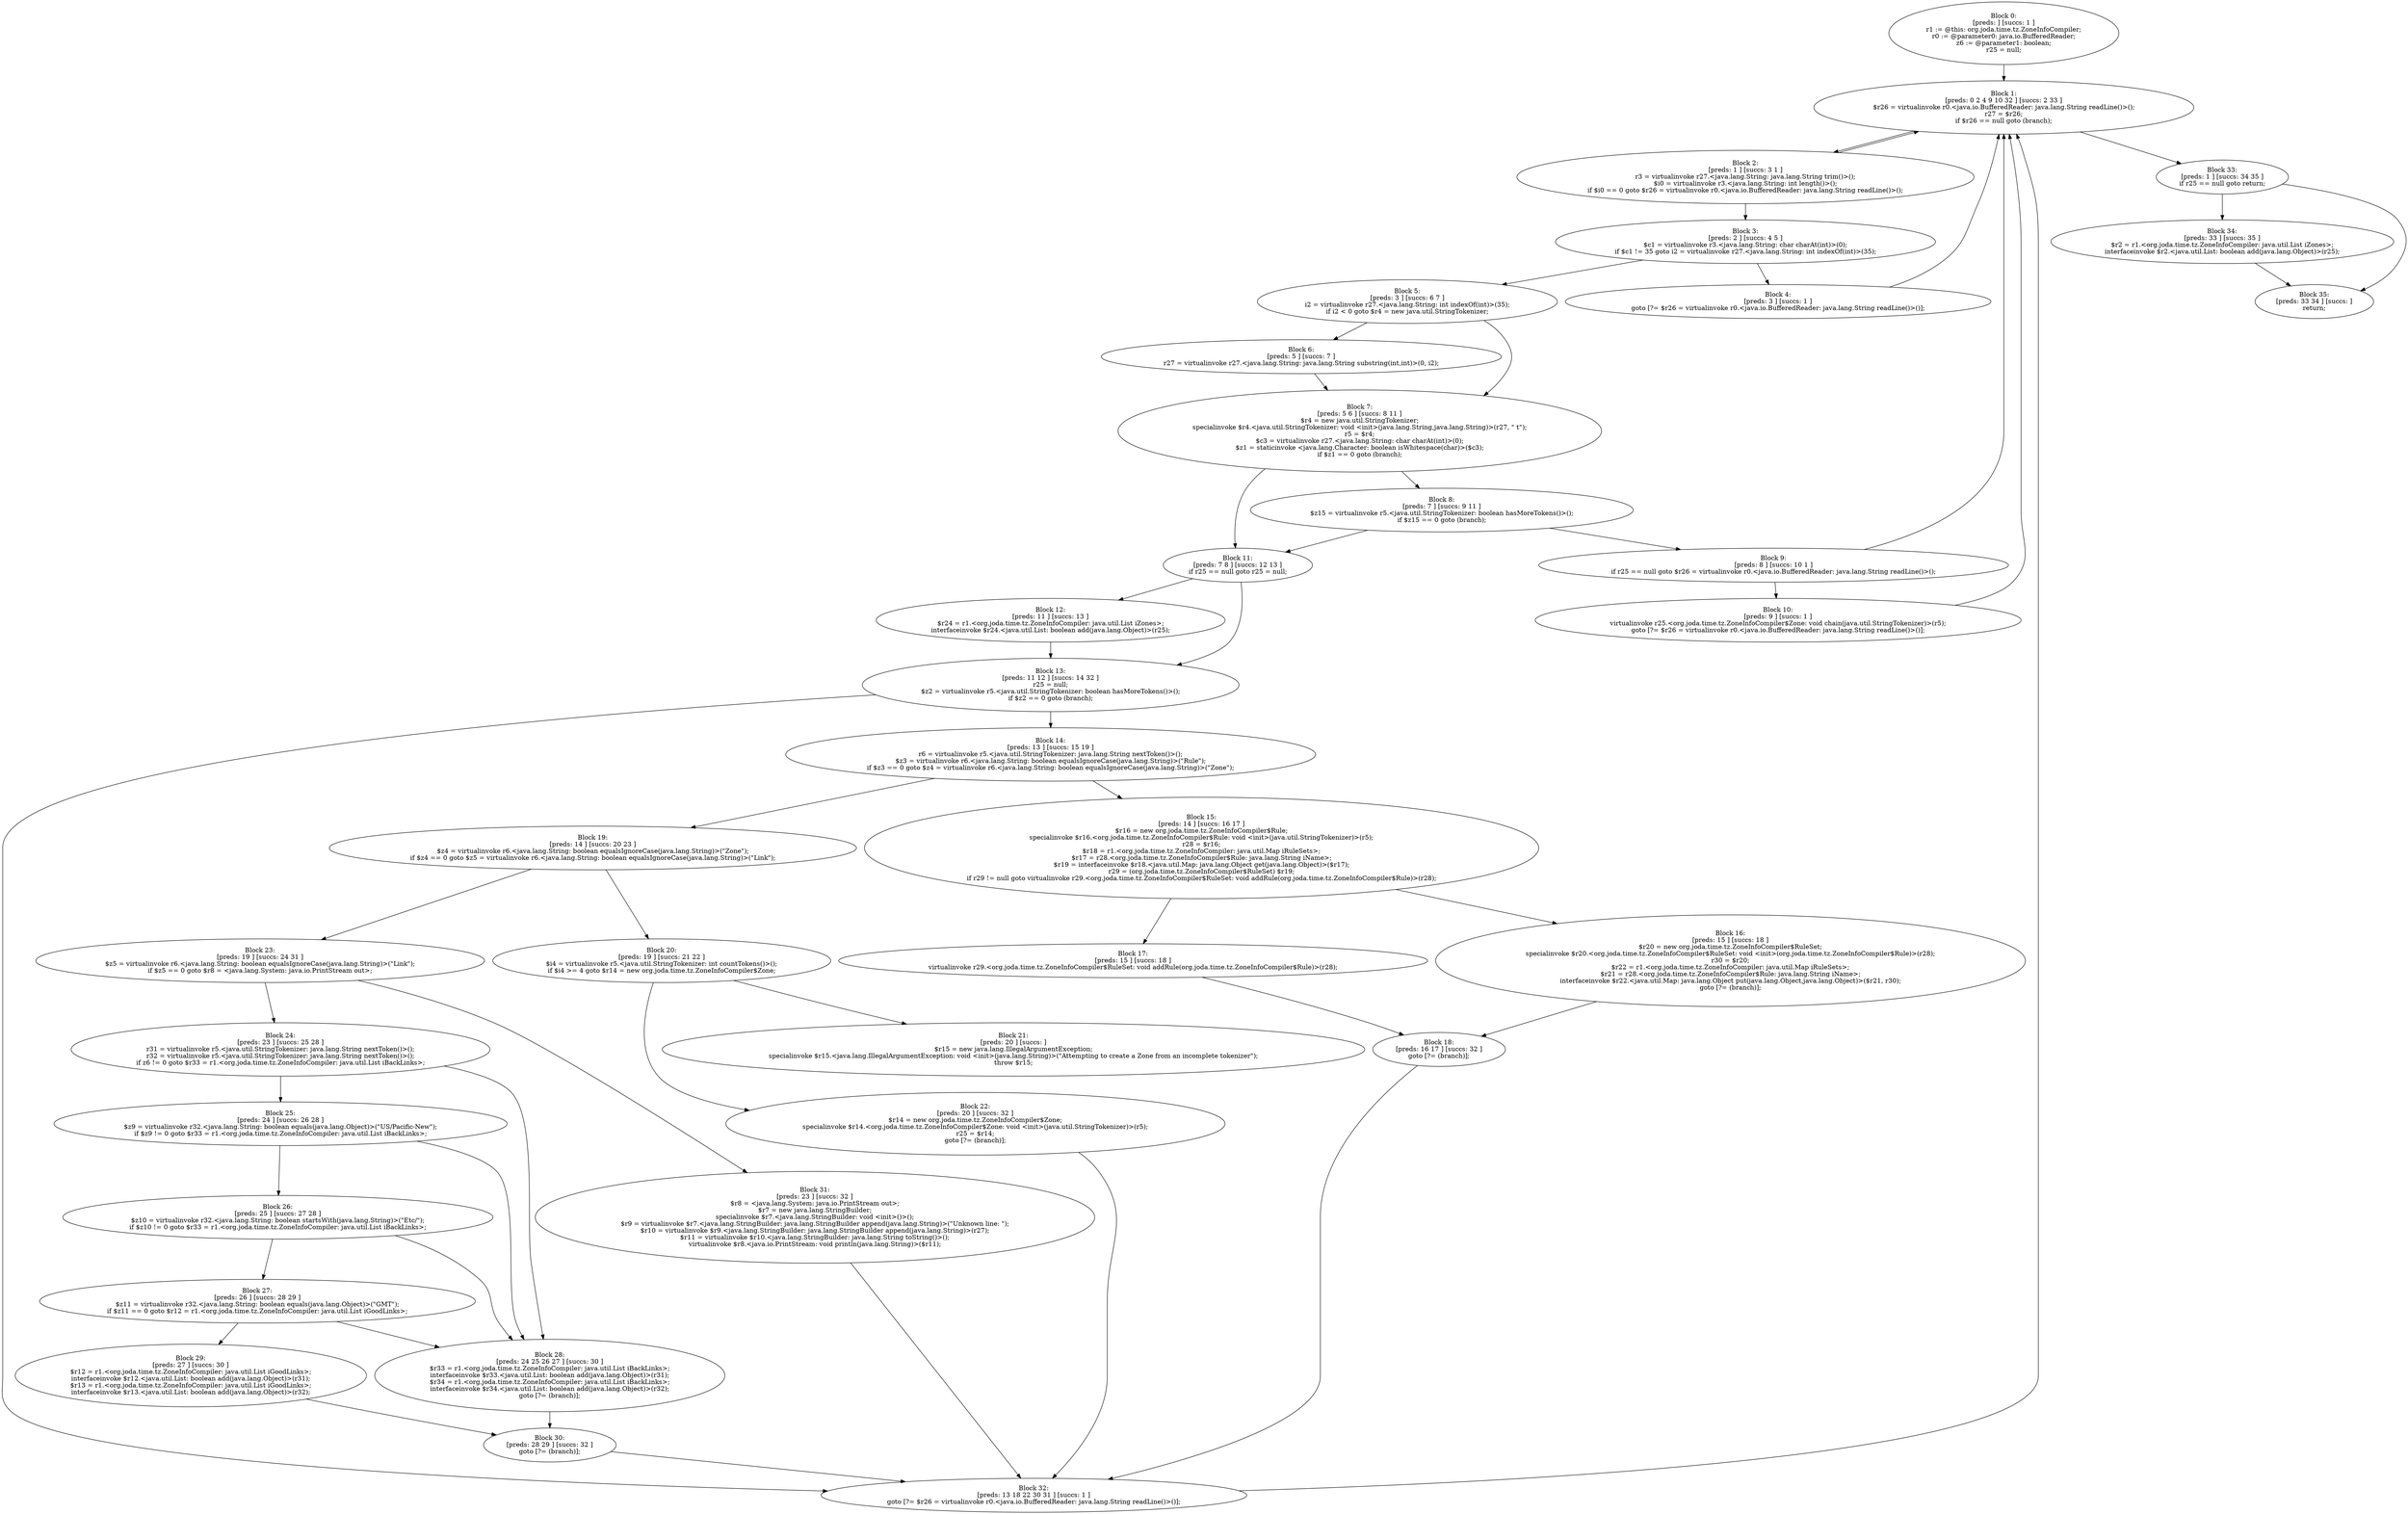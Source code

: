 digraph "unitGraph" {
    "Block 0:
[preds: ] [succs: 1 ]
r1 := @this: org.joda.time.tz.ZoneInfoCompiler;
r0 := @parameter0: java.io.BufferedReader;
z6 := @parameter1: boolean;
r25 = null;
"
    "Block 1:
[preds: 0 2 4 9 10 32 ] [succs: 2 33 ]
$r26 = virtualinvoke r0.<java.io.BufferedReader: java.lang.String readLine()>();
r27 = $r26;
if $r26 == null goto (branch);
"
    "Block 2:
[preds: 1 ] [succs: 3 1 ]
r3 = virtualinvoke r27.<java.lang.String: java.lang.String trim()>();
$i0 = virtualinvoke r3.<java.lang.String: int length()>();
if $i0 == 0 goto $r26 = virtualinvoke r0.<java.io.BufferedReader: java.lang.String readLine()>();
"
    "Block 3:
[preds: 2 ] [succs: 4 5 ]
$c1 = virtualinvoke r3.<java.lang.String: char charAt(int)>(0);
if $c1 != 35 goto i2 = virtualinvoke r27.<java.lang.String: int indexOf(int)>(35);
"
    "Block 4:
[preds: 3 ] [succs: 1 ]
goto [?= $r26 = virtualinvoke r0.<java.io.BufferedReader: java.lang.String readLine()>()];
"
    "Block 5:
[preds: 3 ] [succs: 6 7 ]
i2 = virtualinvoke r27.<java.lang.String: int indexOf(int)>(35);
if i2 < 0 goto $r4 = new java.util.StringTokenizer;
"
    "Block 6:
[preds: 5 ] [succs: 7 ]
r27 = virtualinvoke r27.<java.lang.String: java.lang.String substring(int,int)>(0, i2);
"
    "Block 7:
[preds: 5 6 ] [succs: 8 11 ]
$r4 = new java.util.StringTokenizer;
specialinvoke $r4.<java.util.StringTokenizer: void <init>(java.lang.String,java.lang.String)>(r27, \" \t\");
r5 = $r4;
$c3 = virtualinvoke r27.<java.lang.String: char charAt(int)>(0);
$z1 = staticinvoke <java.lang.Character: boolean isWhitespace(char)>($c3);
if $z1 == 0 goto (branch);
"
    "Block 8:
[preds: 7 ] [succs: 9 11 ]
$z15 = virtualinvoke r5.<java.util.StringTokenizer: boolean hasMoreTokens()>();
if $z15 == 0 goto (branch);
"
    "Block 9:
[preds: 8 ] [succs: 10 1 ]
if r25 == null goto $r26 = virtualinvoke r0.<java.io.BufferedReader: java.lang.String readLine()>();
"
    "Block 10:
[preds: 9 ] [succs: 1 ]
virtualinvoke r25.<org.joda.time.tz.ZoneInfoCompiler$Zone: void chain(java.util.StringTokenizer)>(r5);
goto [?= $r26 = virtualinvoke r0.<java.io.BufferedReader: java.lang.String readLine()>()];
"
    "Block 11:
[preds: 7 8 ] [succs: 12 13 ]
if r25 == null goto r25 = null;
"
    "Block 12:
[preds: 11 ] [succs: 13 ]
$r24 = r1.<org.joda.time.tz.ZoneInfoCompiler: java.util.List iZones>;
interfaceinvoke $r24.<java.util.List: boolean add(java.lang.Object)>(r25);
"
    "Block 13:
[preds: 11 12 ] [succs: 14 32 ]
r25 = null;
$z2 = virtualinvoke r5.<java.util.StringTokenizer: boolean hasMoreTokens()>();
if $z2 == 0 goto (branch);
"
    "Block 14:
[preds: 13 ] [succs: 15 19 ]
r6 = virtualinvoke r5.<java.util.StringTokenizer: java.lang.String nextToken()>();
$z3 = virtualinvoke r6.<java.lang.String: boolean equalsIgnoreCase(java.lang.String)>(\"Rule\");
if $z3 == 0 goto $z4 = virtualinvoke r6.<java.lang.String: boolean equalsIgnoreCase(java.lang.String)>(\"Zone\");
"
    "Block 15:
[preds: 14 ] [succs: 16 17 ]
$r16 = new org.joda.time.tz.ZoneInfoCompiler$Rule;
specialinvoke $r16.<org.joda.time.tz.ZoneInfoCompiler$Rule: void <init>(java.util.StringTokenizer)>(r5);
r28 = $r16;
$r18 = r1.<org.joda.time.tz.ZoneInfoCompiler: java.util.Map iRuleSets>;
$r17 = r28.<org.joda.time.tz.ZoneInfoCompiler$Rule: java.lang.String iName>;
$r19 = interfaceinvoke $r18.<java.util.Map: java.lang.Object get(java.lang.Object)>($r17);
r29 = (org.joda.time.tz.ZoneInfoCompiler$RuleSet) $r19;
if r29 != null goto virtualinvoke r29.<org.joda.time.tz.ZoneInfoCompiler$RuleSet: void addRule(org.joda.time.tz.ZoneInfoCompiler$Rule)>(r28);
"
    "Block 16:
[preds: 15 ] [succs: 18 ]
$r20 = new org.joda.time.tz.ZoneInfoCompiler$RuleSet;
specialinvoke $r20.<org.joda.time.tz.ZoneInfoCompiler$RuleSet: void <init>(org.joda.time.tz.ZoneInfoCompiler$Rule)>(r28);
r30 = $r20;
$r22 = r1.<org.joda.time.tz.ZoneInfoCompiler: java.util.Map iRuleSets>;
$r21 = r28.<org.joda.time.tz.ZoneInfoCompiler$Rule: java.lang.String iName>;
interfaceinvoke $r22.<java.util.Map: java.lang.Object put(java.lang.Object,java.lang.Object)>($r21, r30);
goto [?= (branch)];
"
    "Block 17:
[preds: 15 ] [succs: 18 ]
virtualinvoke r29.<org.joda.time.tz.ZoneInfoCompiler$RuleSet: void addRule(org.joda.time.tz.ZoneInfoCompiler$Rule)>(r28);
"
    "Block 18:
[preds: 16 17 ] [succs: 32 ]
goto [?= (branch)];
"
    "Block 19:
[preds: 14 ] [succs: 20 23 ]
$z4 = virtualinvoke r6.<java.lang.String: boolean equalsIgnoreCase(java.lang.String)>(\"Zone\");
if $z4 == 0 goto $z5 = virtualinvoke r6.<java.lang.String: boolean equalsIgnoreCase(java.lang.String)>(\"Link\");
"
    "Block 20:
[preds: 19 ] [succs: 21 22 ]
$i4 = virtualinvoke r5.<java.util.StringTokenizer: int countTokens()>();
if $i4 >= 4 goto $r14 = new org.joda.time.tz.ZoneInfoCompiler$Zone;
"
    "Block 21:
[preds: 20 ] [succs: ]
$r15 = new java.lang.IllegalArgumentException;
specialinvoke $r15.<java.lang.IllegalArgumentException: void <init>(java.lang.String)>(\"Attempting to create a Zone from an incomplete tokenizer\");
throw $r15;
"
    "Block 22:
[preds: 20 ] [succs: 32 ]
$r14 = new org.joda.time.tz.ZoneInfoCompiler$Zone;
specialinvoke $r14.<org.joda.time.tz.ZoneInfoCompiler$Zone: void <init>(java.util.StringTokenizer)>(r5);
r25 = $r14;
goto [?= (branch)];
"
    "Block 23:
[preds: 19 ] [succs: 24 31 ]
$z5 = virtualinvoke r6.<java.lang.String: boolean equalsIgnoreCase(java.lang.String)>(\"Link\");
if $z5 == 0 goto $r8 = <java.lang.System: java.io.PrintStream out>;
"
    "Block 24:
[preds: 23 ] [succs: 25 28 ]
r31 = virtualinvoke r5.<java.util.StringTokenizer: java.lang.String nextToken()>();
r32 = virtualinvoke r5.<java.util.StringTokenizer: java.lang.String nextToken()>();
if z6 != 0 goto $r33 = r1.<org.joda.time.tz.ZoneInfoCompiler: java.util.List iBackLinks>;
"
    "Block 25:
[preds: 24 ] [succs: 26 28 ]
$z9 = virtualinvoke r32.<java.lang.String: boolean equals(java.lang.Object)>(\"US/Pacific-New\");
if $z9 != 0 goto $r33 = r1.<org.joda.time.tz.ZoneInfoCompiler: java.util.List iBackLinks>;
"
    "Block 26:
[preds: 25 ] [succs: 27 28 ]
$z10 = virtualinvoke r32.<java.lang.String: boolean startsWith(java.lang.String)>(\"Etc/\");
if $z10 != 0 goto $r33 = r1.<org.joda.time.tz.ZoneInfoCompiler: java.util.List iBackLinks>;
"
    "Block 27:
[preds: 26 ] [succs: 28 29 ]
$z11 = virtualinvoke r32.<java.lang.String: boolean equals(java.lang.Object)>(\"GMT\");
if $z11 == 0 goto $r12 = r1.<org.joda.time.tz.ZoneInfoCompiler: java.util.List iGoodLinks>;
"
    "Block 28:
[preds: 24 25 26 27 ] [succs: 30 ]
$r33 = r1.<org.joda.time.tz.ZoneInfoCompiler: java.util.List iBackLinks>;
interfaceinvoke $r33.<java.util.List: boolean add(java.lang.Object)>(r31);
$r34 = r1.<org.joda.time.tz.ZoneInfoCompiler: java.util.List iBackLinks>;
interfaceinvoke $r34.<java.util.List: boolean add(java.lang.Object)>(r32);
goto [?= (branch)];
"
    "Block 29:
[preds: 27 ] [succs: 30 ]
$r12 = r1.<org.joda.time.tz.ZoneInfoCompiler: java.util.List iGoodLinks>;
interfaceinvoke $r12.<java.util.List: boolean add(java.lang.Object)>(r31);
$r13 = r1.<org.joda.time.tz.ZoneInfoCompiler: java.util.List iGoodLinks>;
interfaceinvoke $r13.<java.util.List: boolean add(java.lang.Object)>(r32);
"
    "Block 30:
[preds: 28 29 ] [succs: 32 ]
goto [?= (branch)];
"
    "Block 31:
[preds: 23 ] [succs: 32 ]
$r8 = <java.lang.System: java.io.PrintStream out>;
$r7 = new java.lang.StringBuilder;
specialinvoke $r7.<java.lang.StringBuilder: void <init>()>();
$r9 = virtualinvoke $r7.<java.lang.StringBuilder: java.lang.StringBuilder append(java.lang.String)>(\"Unknown line: \");
$r10 = virtualinvoke $r9.<java.lang.StringBuilder: java.lang.StringBuilder append(java.lang.String)>(r27);
$r11 = virtualinvoke $r10.<java.lang.StringBuilder: java.lang.String toString()>();
virtualinvoke $r8.<java.io.PrintStream: void println(java.lang.String)>($r11);
"
    "Block 32:
[preds: 13 18 22 30 31 ] [succs: 1 ]
goto [?= $r26 = virtualinvoke r0.<java.io.BufferedReader: java.lang.String readLine()>()];
"
    "Block 33:
[preds: 1 ] [succs: 34 35 ]
if r25 == null goto return;
"
    "Block 34:
[preds: 33 ] [succs: 35 ]
$r2 = r1.<org.joda.time.tz.ZoneInfoCompiler: java.util.List iZones>;
interfaceinvoke $r2.<java.util.List: boolean add(java.lang.Object)>(r25);
"
    "Block 35:
[preds: 33 34 ] [succs: ]
return;
"
    "Block 0:
[preds: ] [succs: 1 ]
r1 := @this: org.joda.time.tz.ZoneInfoCompiler;
r0 := @parameter0: java.io.BufferedReader;
z6 := @parameter1: boolean;
r25 = null;
"->"Block 1:
[preds: 0 2 4 9 10 32 ] [succs: 2 33 ]
$r26 = virtualinvoke r0.<java.io.BufferedReader: java.lang.String readLine()>();
r27 = $r26;
if $r26 == null goto (branch);
";
    "Block 1:
[preds: 0 2 4 9 10 32 ] [succs: 2 33 ]
$r26 = virtualinvoke r0.<java.io.BufferedReader: java.lang.String readLine()>();
r27 = $r26;
if $r26 == null goto (branch);
"->"Block 2:
[preds: 1 ] [succs: 3 1 ]
r3 = virtualinvoke r27.<java.lang.String: java.lang.String trim()>();
$i0 = virtualinvoke r3.<java.lang.String: int length()>();
if $i0 == 0 goto $r26 = virtualinvoke r0.<java.io.BufferedReader: java.lang.String readLine()>();
";
    "Block 1:
[preds: 0 2 4 9 10 32 ] [succs: 2 33 ]
$r26 = virtualinvoke r0.<java.io.BufferedReader: java.lang.String readLine()>();
r27 = $r26;
if $r26 == null goto (branch);
"->"Block 33:
[preds: 1 ] [succs: 34 35 ]
if r25 == null goto return;
";
    "Block 2:
[preds: 1 ] [succs: 3 1 ]
r3 = virtualinvoke r27.<java.lang.String: java.lang.String trim()>();
$i0 = virtualinvoke r3.<java.lang.String: int length()>();
if $i0 == 0 goto $r26 = virtualinvoke r0.<java.io.BufferedReader: java.lang.String readLine()>();
"->"Block 3:
[preds: 2 ] [succs: 4 5 ]
$c1 = virtualinvoke r3.<java.lang.String: char charAt(int)>(0);
if $c1 != 35 goto i2 = virtualinvoke r27.<java.lang.String: int indexOf(int)>(35);
";
    "Block 2:
[preds: 1 ] [succs: 3 1 ]
r3 = virtualinvoke r27.<java.lang.String: java.lang.String trim()>();
$i0 = virtualinvoke r3.<java.lang.String: int length()>();
if $i0 == 0 goto $r26 = virtualinvoke r0.<java.io.BufferedReader: java.lang.String readLine()>();
"->"Block 1:
[preds: 0 2 4 9 10 32 ] [succs: 2 33 ]
$r26 = virtualinvoke r0.<java.io.BufferedReader: java.lang.String readLine()>();
r27 = $r26;
if $r26 == null goto (branch);
";
    "Block 3:
[preds: 2 ] [succs: 4 5 ]
$c1 = virtualinvoke r3.<java.lang.String: char charAt(int)>(0);
if $c1 != 35 goto i2 = virtualinvoke r27.<java.lang.String: int indexOf(int)>(35);
"->"Block 4:
[preds: 3 ] [succs: 1 ]
goto [?= $r26 = virtualinvoke r0.<java.io.BufferedReader: java.lang.String readLine()>()];
";
    "Block 3:
[preds: 2 ] [succs: 4 5 ]
$c1 = virtualinvoke r3.<java.lang.String: char charAt(int)>(0);
if $c1 != 35 goto i2 = virtualinvoke r27.<java.lang.String: int indexOf(int)>(35);
"->"Block 5:
[preds: 3 ] [succs: 6 7 ]
i2 = virtualinvoke r27.<java.lang.String: int indexOf(int)>(35);
if i2 < 0 goto $r4 = new java.util.StringTokenizer;
";
    "Block 4:
[preds: 3 ] [succs: 1 ]
goto [?= $r26 = virtualinvoke r0.<java.io.BufferedReader: java.lang.String readLine()>()];
"->"Block 1:
[preds: 0 2 4 9 10 32 ] [succs: 2 33 ]
$r26 = virtualinvoke r0.<java.io.BufferedReader: java.lang.String readLine()>();
r27 = $r26;
if $r26 == null goto (branch);
";
    "Block 5:
[preds: 3 ] [succs: 6 7 ]
i2 = virtualinvoke r27.<java.lang.String: int indexOf(int)>(35);
if i2 < 0 goto $r4 = new java.util.StringTokenizer;
"->"Block 6:
[preds: 5 ] [succs: 7 ]
r27 = virtualinvoke r27.<java.lang.String: java.lang.String substring(int,int)>(0, i2);
";
    "Block 5:
[preds: 3 ] [succs: 6 7 ]
i2 = virtualinvoke r27.<java.lang.String: int indexOf(int)>(35);
if i2 < 0 goto $r4 = new java.util.StringTokenizer;
"->"Block 7:
[preds: 5 6 ] [succs: 8 11 ]
$r4 = new java.util.StringTokenizer;
specialinvoke $r4.<java.util.StringTokenizer: void <init>(java.lang.String,java.lang.String)>(r27, \" \t\");
r5 = $r4;
$c3 = virtualinvoke r27.<java.lang.String: char charAt(int)>(0);
$z1 = staticinvoke <java.lang.Character: boolean isWhitespace(char)>($c3);
if $z1 == 0 goto (branch);
";
    "Block 6:
[preds: 5 ] [succs: 7 ]
r27 = virtualinvoke r27.<java.lang.String: java.lang.String substring(int,int)>(0, i2);
"->"Block 7:
[preds: 5 6 ] [succs: 8 11 ]
$r4 = new java.util.StringTokenizer;
specialinvoke $r4.<java.util.StringTokenizer: void <init>(java.lang.String,java.lang.String)>(r27, \" \t\");
r5 = $r4;
$c3 = virtualinvoke r27.<java.lang.String: char charAt(int)>(0);
$z1 = staticinvoke <java.lang.Character: boolean isWhitespace(char)>($c3);
if $z1 == 0 goto (branch);
";
    "Block 7:
[preds: 5 6 ] [succs: 8 11 ]
$r4 = new java.util.StringTokenizer;
specialinvoke $r4.<java.util.StringTokenizer: void <init>(java.lang.String,java.lang.String)>(r27, \" \t\");
r5 = $r4;
$c3 = virtualinvoke r27.<java.lang.String: char charAt(int)>(0);
$z1 = staticinvoke <java.lang.Character: boolean isWhitespace(char)>($c3);
if $z1 == 0 goto (branch);
"->"Block 8:
[preds: 7 ] [succs: 9 11 ]
$z15 = virtualinvoke r5.<java.util.StringTokenizer: boolean hasMoreTokens()>();
if $z15 == 0 goto (branch);
";
    "Block 7:
[preds: 5 6 ] [succs: 8 11 ]
$r4 = new java.util.StringTokenizer;
specialinvoke $r4.<java.util.StringTokenizer: void <init>(java.lang.String,java.lang.String)>(r27, \" \t\");
r5 = $r4;
$c3 = virtualinvoke r27.<java.lang.String: char charAt(int)>(0);
$z1 = staticinvoke <java.lang.Character: boolean isWhitespace(char)>($c3);
if $z1 == 0 goto (branch);
"->"Block 11:
[preds: 7 8 ] [succs: 12 13 ]
if r25 == null goto r25 = null;
";
    "Block 8:
[preds: 7 ] [succs: 9 11 ]
$z15 = virtualinvoke r5.<java.util.StringTokenizer: boolean hasMoreTokens()>();
if $z15 == 0 goto (branch);
"->"Block 9:
[preds: 8 ] [succs: 10 1 ]
if r25 == null goto $r26 = virtualinvoke r0.<java.io.BufferedReader: java.lang.String readLine()>();
";
    "Block 8:
[preds: 7 ] [succs: 9 11 ]
$z15 = virtualinvoke r5.<java.util.StringTokenizer: boolean hasMoreTokens()>();
if $z15 == 0 goto (branch);
"->"Block 11:
[preds: 7 8 ] [succs: 12 13 ]
if r25 == null goto r25 = null;
";
    "Block 9:
[preds: 8 ] [succs: 10 1 ]
if r25 == null goto $r26 = virtualinvoke r0.<java.io.BufferedReader: java.lang.String readLine()>();
"->"Block 10:
[preds: 9 ] [succs: 1 ]
virtualinvoke r25.<org.joda.time.tz.ZoneInfoCompiler$Zone: void chain(java.util.StringTokenizer)>(r5);
goto [?= $r26 = virtualinvoke r0.<java.io.BufferedReader: java.lang.String readLine()>()];
";
    "Block 9:
[preds: 8 ] [succs: 10 1 ]
if r25 == null goto $r26 = virtualinvoke r0.<java.io.BufferedReader: java.lang.String readLine()>();
"->"Block 1:
[preds: 0 2 4 9 10 32 ] [succs: 2 33 ]
$r26 = virtualinvoke r0.<java.io.BufferedReader: java.lang.String readLine()>();
r27 = $r26;
if $r26 == null goto (branch);
";
    "Block 10:
[preds: 9 ] [succs: 1 ]
virtualinvoke r25.<org.joda.time.tz.ZoneInfoCompiler$Zone: void chain(java.util.StringTokenizer)>(r5);
goto [?= $r26 = virtualinvoke r0.<java.io.BufferedReader: java.lang.String readLine()>()];
"->"Block 1:
[preds: 0 2 4 9 10 32 ] [succs: 2 33 ]
$r26 = virtualinvoke r0.<java.io.BufferedReader: java.lang.String readLine()>();
r27 = $r26;
if $r26 == null goto (branch);
";
    "Block 11:
[preds: 7 8 ] [succs: 12 13 ]
if r25 == null goto r25 = null;
"->"Block 12:
[preds: 11 ] [succs: 13 ]
$r24 = r1.<org.joda.time.tz.ZoneInfoCompiler: java.util.List iZones>;
interfaceinvoke $r24.<java.util.List: boolean add(java.lang.Object)>(r25);
";
    "Block 11:
[preds: 7 8 ] [succs: 12 13 ]
if r25 == null goto r25 = null;
"->"Block 13:
[preds: 11 12 ] [succs: 14 32 ]
r25 = null;
$z2 = virtualinvoke r5.<java.util.StringTokenizer: boolean hasMoreTokens()>();
if $z2 == 0 goto (branch);
";
    "Block 12:
[preds: 11 ] [succs: 13 ]
$r24 = r1.<org.joda.time.tz.ZoneInfoCompiler: java.util.List iZones>;
interfaceinvoke $r24.<java.util.List: boolean add(java.lang.Object)>(r25);
"->"Block 13:
[preds: 11 12 ] [succs: 14 32 ]
r25 = null;
$z2 = virtualinvoke r5.<java.util.StringTokenizer: boolean hasMoreTokens()>();
if $z2 == 0 goto (branch);
";
    "Block 13:
[preds: 11 12 ] [succs: 14 32 ]
r25 = null;
$z2 = virtualinvoke r5.<java.util.StringTokenizer: boolean hasMoreTokens()>();
if $z2 == 0 goto (branch);
"->"Block 14:
[preds: 13 ] [succs: 15 19 ]
r6 = virtualinvoke r5.<java.util.StringTokenizer: java.lang.String nextToken()>();
$z3 = virtualinvoke r6.<java.lang.String: boolean equalsIgnoreCase(java.lang.String)>(\"Rule\");
if $z3 == 0 goto $z4 = virtualinvoke r6.<java.lang.String: boolean equalsIgnoreCase(java.lang.String)>(\"Zone\");
";
    "Block 13:
[preds: 11 12 ] [succs: 14 32 ]
r25 = null;
$z2 = virtualinvoke r5.<java.util.StringTokenizer: boolean hasMoreTokens()>();
if $z2 == 0 goto (branch);
"->"Block 32:
[preds: 13 18 22 30 31 ] [succs: 1 ]
goto [?= $r26 = virtualinvoke r0.<java.io.BufferedReader: java.lang.String readLine()>()];
";
    "Block 14:
[preds: 13 ] [succs: 15 19 ]
r6 = virtualinvoke r5.<java.util.StringTokenizer: java.lang.String nextToken()>();
$z3 = virtualinvoke r6.<java.lang.String: boolean equalsIgnoreCase(java.lang.String)>(\"Rule\");
if $z3 == 0 goto $z4 = virtualinvoke r6.<java.lang.String: boolean equalsIgnoreCase(java.lang.String)>(\"Zone\");
"->"Block 15:
[preds: 14 ] [succs: 16 17 ]
$r16 = new org.joda.time.tz.ZoneInfoCompiler$Rule;
specialinvoke $r16.<org.joda.time.tz.ZoneInfoCompiler$Rule: void <init>(java.util.StringTokenizer)>(r5);
r28 = $r16;
$r18 = r1.<org.joda.time.tz.ZoneInfoCompiler: java.util.Map iRuleSets>;
$r17 = r28.<org.joda.time.tz.ZoneInfoCompiler$Rule: java.lang.String iName>;
$r19 = interfaceinvoke $r18.<java.util.Map: java.lang.Object get(java.lang.Object)>($r17);
r29 = (org.joda.time.tz.ZoneInfoCompiler$RuleSet) $r19;
if r29 != null goto virtualinvoke r29.<org.joda.time.tz.ZoneInfoCompiler$RuleSet: void addRule(org.joda.time.tz.ZoneInfoCompiler$Rule)>(r28);
";
    "Block 14:
[preds: 13 ] [succs: 15 19 ]
r6 = virtualinvoke r5.<java.util.StringTokenizer: java.lang.String nextToken()>();
$z3 = virtualinvoke r6.<java.lang.String: boolean equalsIgnoreCase(java.lang.String)>(\"Rule\");
if $z3 == 0 goto $z4 = virtualinvoke r6.<java.lang.String: boolean equalsIgnoreCase(java.lang.String)>(\"Zone\");
"->"Block 19:
[preds: 14 ] [succs: 20 23 ]
$z4 = virtualinvoke r6.<java.lang.String: boolean equalsIgnoreCase(java.lang.String)>(\"Zone\");
if $z4 == 0 goto $z5 = virtualinvoke r6.<java.lang.String: boolean equalsIgnoreCase(java.lang.String)>(\"Link\");
";
    "Block 15:
[preds: 14 ] [succs: 16 17 ]
$r16 = new org.joda.time.tz.ZoneInfoCompiler$Rule;
specialinvoke $r16.<org.joda.time.tz.ZoneInfoCompiler$Rule: void <init>(java.util.StringTokenizer)>(r5);
r28 = $r16;
$r18 = r1.<org.joda.time.tz.ZoneInfoCompiler: java.util.Map iRuleSets>;
$r17 = r28.<org.joda.time.tz.ZoneInfoCompiler$Rule: java.lang.String iName>;
$r19 = interfaceinvoke $r18.<java.util.Map: java.lang.Object get(java.lang.Object)>($r17);
r29 = (org.joda.time.tz.ZoneInfoCompiler$RuleSet) $r19;
if r29 != null goto virtualinvoke r29.<org.joda.time.tz.ZoneInfoCompiler$RuleSet: void addRule(org.joda.time.tz.ZoneInfoCompiler$Rule)>(r28);
"->"Block 16:
[preds: 15 ] [succs: 18 ]
$r20 = new org.joda.time.tz.ZoneInfoCompiler$RuleSet;
specialinvoke $r20.<org.joda.time.tz.ZoneInfoCompiler$RuleSet: void <init>(org.joda.time.tz.ZoneInfoCompiler$Rule)>(r28);
r30 = $r20;
$r22 = r1.<org.joda.time.tz.ZoneInfoCompiler: java.util.Map iRuleSets>;
$r21 = r28.<org.joda.time.tz.ZoneInfoCompiler$Rule: java.lang.String iName>;
interfaceinvoke $r22.<java.util.Map: java.lang.Object put(java.lang.Object,java.lang.Object)>($r21, r30);
goto [?= (branch)];
";
    "Block 15:
[preds: 14 ] [succs: 16 17 ]
$r16 = new org.joda.time.tz.ZoneInfoCompiler$Rule;
specialinvoke $r16.<org.joda.time.tz.ZoneInfoCompiler$Rule: void <init>(java.util.StringTokenizer)>(r5);
r28 = $r16;
$r18 = r1.<org.joda.time.tz.ZoneInfoCompiler: java.util.Map iRuleSets>;
$r17 = r28.<org.joda.time.tz.ZoneInfoCompiler$Rule: java.lang.String iName>;
$r19 = interfaceinvoke $r18.<java.util.Map: java.lang.Object get(java.lang.Object)>($r17);
r29 = (org.joda.time.tz.ZoneInfoCompiler$RuleSet) $r19;
if r29 != null goto virtualinvoke r29.<org.joda.time.tz.ZoneInfoCompiler$RuleSet: void addRule(org.joda.time.tz.ZoneInfoCompiler$Rule)>(r28);
"->"Block 17:
[preds: 15 ] [succs: 18 ]
virtualinvoke r29.<org.joda.time.tz.ZoneInfoCompiler$RuleSet: void addRule(org.joda.time.tz.ZoneInfoCompiler$Rule)>(r28);
";
    "Block 16:
[preds: 15 ] [succs: 18 ]
$r20 = new org.joda.time.tz.ZoneInfoCompiler$RuleSet;
specialinvoke $r20.<org.joda.time.tz.ZoneInfoCompiler$RuleSet: void <init>(org.joda.time.tz.ZoneInfoCompiler$Rule)>(r28);
r30 = $r20;
$r22 = r1.<org.joda.time.tz.ZoneInfoCompiler: java.util.Map iRuleSets>;
$r21 = r28.<org.joda.time.tz.ZoneInfoCompiler$Rule: java.lang.String iName>;
interfaceinvoke $r22.<java.util.Map: java.lang.Object put(java.lang.Object,java.lang.Object)>($r21, r30);
goto [?= (branch)];
"->"Block 18:
[preds: 16 17 ] [succs: 32 ]
goto [?= (branch)];
";
    "Block 17:
[preds: 15 ] [succs: 18 ]
virtualinvoke r29.<org.joda.time.tz.ZoneInfoCompiler$RuleSet: void addRule(org.joda.time.tz.ZoneInfoCompiler$Rule)>(r28);
"->"Block 18:
[preds: 16 17 ] [succs: 32 ]
goto [?= (branch)];
";
    "Block 18:
[preds: 16 17 ] [succs: 32 ]
goto [?= (branch)];
"->"Block 32:
[preds: 13 18 22 30 31 ] [succs: 1 ]
goto [?= $r26 = virtualinvoke r0.<java.io.BufferedReader: java.lang.String readLine()>()];
";
    "Block 19:
[preds: 14 ] [succs: 20 23 ]
$z4 = virtualinvoke r6.<java.lang.String: boolean equalsIgnoreCase(java.lang.String)>(\"Zone\");
if $z4 == 0 goto $z5 = virtualinvoke r6.<java.lang.String: boolean equalsIgnoreCase(java.lang.String)>(\"Link\");
"->"Block 20:
[preds: 19 ] [succs: 21 22 ]
$i4 = virtualinvoke r5.<java.util.StringTokenizer: int countTokens()>();
if $i4 >= 4 goto $r14 = new org.joda.time.tz.ZoneInfoCompiler$Zone;
";
    "Block 19:
[preds: 14 ] [succs: 20 23 ]
$z4 = virtualinvoke r6.<java.lang.String: boolean equalsIgnoreCase(java.lang.String)>(\"Zone\");
if $z4 == 0 goto $z5 = virtualinvoke r6.<java.lang.String: boolean equalsIgnoreCase(java.lang.String)>(\"Link\");
"->"Block 23:
[preds: 19 ] [succs: 24 31 ]
$z5 = virtualinvoke r6.<java.lang.String: boolean equalsIgnoreCase(java.lang.String)>(\"Link\");
if $z5 == 0 goto $r8 = <java.lang.System: java.io.PrintStream out>;
";
    "Block 20:
[preds: 19 ] [succs: 21 22 ]
$i4 = virtualinvoke r5.<java.util.StringTokenizer: int countTokens()>();
if $i4 >= 4 goto $r14 = new org.joda.time.tz.ZoneInfoCompiler$Zone;
"->"Block 21:
[preds: 20 ] [succs: ]
$r15 = new java.lang.IllegalArgumentException;
specialinvoke $r15.<java.lang.IllegalArgumentException: void <init>(java.lang.String)>(\"Attempting to create a Zone from an incomplete tokenizer\");
throw $r15;
";
    "Block 20:
[preds: 19 ] [succs: 21 22 ]
$i4 = virtualinvoke r5.<java.util.StringTokenizer: int countTokens()>();
if $i4 >= 4 goto $r14 = new org.joda.time.tz.ZoneInfoCompiler$Zone;
"->"Block 22:
[preds: 20 ] [succs: 32 ]
$r14 = new org.joda.time.tz.ZoneInfoCompiler$Zone;
specialinvoke $r14.<org.joda.time.tz.ZoneInfoCompiler$Zone: void <init>(java.util.StringTokenizer)>(r5);
r25 = $r14;
goto [?= (branch)];
";
    "Block 22:
[preds: 20 ] [succs: 32 ]
$r14 = new org.joda.time.tz.ZoneInfoCompiler$Zone;
specialinvoke $r14.<org.joda.time.tz.ZoneInfoCompiler$Zone: void <init>(java.util.StringTokenizer)>(r5);
r25 = $r14;
goto [?= (branch)];
"->"Block 32:
[preds: 13 18 22 30 31 ] [succs: 1 ]
goto [?= $r26 = virtualinvoke r0.<java.io.BufferedReader: java.lang.String readLine()>()];
";
    "Block 23:
[preds: 19 ] [succs: 24 31 ]
$z5 = virtualinvoke r6.<java.lang.String: boolean equalsIgnoreCase(java.lang.String)>(\"Link\");
if $z5 == 0 goto $r8 = <java.lang.System: java.io.PrintStream out>;
"->"Block 24:
[preds: 23 ] [succs: 25 28 ]
r31 = virtualinvoke r5.<java.util.StringTokenizer: java.lang.String nextToken()>();
r32 = virtualinvoke r5.<java.util.StringTokenizer: java.lang.String nextToken()>();
if z6 != 0 goto $r33 = r1.<org.joda.time.tz.ZoneInfoCompiler: java.util.List iBackLinks>;
";
    "Block 23:
[preds: 19 ] [succs: 24 31 ]
$z5 = virtualinvoke r6.<java.lang.String: boolean equalsIgnoreCase(java.lang.String)>(\"Link\");
if $z5 == 0 goto $r8 = <java.lang.System: java.io.PrintStream out>;
"->"Block 31:
[preds: 23 ] [succs: 32 ]
$r8 = <java.lang.System: java.io.PrintStream out>;
$r7 = new java.lang.StringBuilder;
specialinvoke $r7.<java.lang.StringBuilder: void <init>()>();
$r9 = virtualinvoke $r7.<java.lang.StringBuilder: java.lang.StringBuilder append(java.lang.String)>(\"Unknown line: \");
$r10 = virtualinvoke $r9.<java.lang.StringBuilder: java.lang.StringBuilder append(java.lang.String)>(r27);
$r11 = virtualinvoke $r10.<java.lang.StringBuilder: java.lang.String toString()>();
virtualinvoke $r8.<java.io.PrintStream: void println(java.lang.String)>($r11);
";
    "Block 24:
[preds: 23 ] [succs: 25 28 ]
r31 = virtualinvoke r5.<java.util.StringTokenizer: java.lang.String nextToken()>();
r32 = virtualinvoke r5.<java.util.StringTokenizer: java.lang.String nextToken()>();
if z6 != 0 goto $r33 = r1.<org.joda.time.tz.ZoneInfoCompiler: java.util.List iBackLinks>;
"->"Block 25:
[preds: 24 ] [succs: 26 28 ]
$z9 = virtualinvoke r32.<java.lang.String: boolean equals(java.lang.Object)>(\"US/Pacific-New\");
if $z9 != 0 goto $r33 = r1.<org.joda.time.tz.ZoneInfoCompiler: java.util.List iBackLinks>;
";
    "Block 24:
[preds: 23 ] [succs: 25 28 ]
r31 = virtualinvoke r5.<java.util.StringTokenizer: java.lang.String nextToken()>();
r32 = virtualinvoke r5.<java.util.StringTokenizer: java.lang.String nextToken()>();
if z6 != 0 goto $r33 = r1.<org.joda.time.tz.ZoneInfoCompiler: java.util.List iBackLinks>;
"->"Block 28:
[preds: 24 25 26 27 ] [succs: 30 ]
$r33 = r1.<org.joda.time.tz.ZoneInfoCompiler: java.util.List iBackLinks>;
interfaceinvoke $r33.<java.util.List: boolean add(java.lang.Object)>(r31);
$r34 = r1.<org.joda.time.tz.ZoneInfoCompiler: java.util.List iBackLinks>;
interfaceinvoke $r34.<java.util.List: boolean add(java.lang.Object)>(r32);
goto [?= (branch)];
";
    "Block 25:
[preds: 24 ] [succs: 26 28 ]
$z9 = virtualinvoke r32.<java.lang.String: boolean equals(java.lang.Object)>(\"US/Pacific-New\");
if $z9 != 0 goto $r33 = r1.<org.joda.time.tz.ZoneInfoCompiler: java.util.List iBackLinks>;
"->"Block 26:
[preds: 25 ] [succs: 27 28 ]
$z10 = virtualinvoke r32.<java.lang.String: boolean startsWith(java.lang.String)>(\"Etc/\");
if $z10 != 0 goto $r33 = r1.<org.joda.time.tz.ZoneInfoCompiler: java.util.List iBackLinks>;
";
    "Block 25:
[preds: 24 ] [succs: 26 28 ]
$z9 = virtualinvoke r32.<java.lang.String: boolean equals(java.lang.Object)>(\"US/Pacific-New\");
if $z9 != 0 goto $r33 = r1.<org.joda.time.tz.ZoneInfoCompiler: java.util.List iBackLinks>;
"->"Block 28:
[preds: 24 25 26 27 ] [succs: 30 ]
$r33 = r1.<org.joda.time.tz.ZoneInfoCompiler: java.util.List iBackLinks>;
interfaceinvoke $r33.<java.util.List: boolean add(java.lang.Object)>(r31);
$r34 = r1.<org.joda.time.tz.ZoneInfoCompiler: java.util.List iBackLinks>;
interfaceinvoke $r34.<java.util.List: boolean add(java.lang.Object)>(r32);
goto [?= (branch)];
";
    "Block 26:
[preds: 25 ] [succs: 27 28 ]
$z10 = virtualinvoke r32.<java.lang.String: boolean startsWith(java.lang.String)>(\"Etc/\");
if $z10 != 0 goto $r33 = r1.<org.joda.time.tz.ZoneInfoCompiler: java.util.List iBackLinks>;
"->"Block 27:
[preds: 26 ] [succs: 28 29 ]
$z11 = virtualinvoke r32.<java.lang.String: boolean equals(java.lang.Object)>(\"GMT\");
if $z11 == 0 goto $r12 = r1.<org.joda.time.tz.ZoneInfoCompiler: java.util.List iGoodLinks>;
";
    "Block 26:
[preds: 25 ] [succs: 27 28 ]
$z10 = virtualinvoke r32.<java.lang.String: boolean startsWith(java.lang.String)>(\"Etc/\");
if $z10 != 0 goto $r33 = r1.<org.joda.time.tz.ZoneInfoCompiler: java.util.List iBackLinks>;
"->"Block 28:
[preds: 24 25 26 27 ] [succs: 30 ]
$r33 = r1.<org.joda.time.tz.ZoneInfoCompiler: java.util.List iBackLinks>;
interfaceinvoke $r33.<java.util.List: boolean add(java.lang.Object)>(r31);
$r34 = r1.<org.joda.time.tz.ZoneInfoCompiler: java.util.List iBackLinks>;
interfaceinvoke $r34.<java.util.List: boolean add(java.lang.Object)>(r32);
goto [?= (branch)];
";
    "Block 27:
[preds: 26 ] [succs: 28 29 ]
$z11 = virtualinvoke r32.<java.lang.String: boolean equals(java.lang.Object)>(\"GMT\");
if $z11 == 0 goto $r12 = r1.<org.joda.time.tz.ZoneInfoCompiler: java.util.List iGoodLinks>;
"->"Block 28:
[preds: 24 25 26 27 ] [succs: 30 ]
$r33 = r1.<org.joda.time.tz.ZoneInfoCompiler: java.util.List iBackLinks>;
interfaceinvoke $r33.<java.util.List: boolean add(java.lang.Object)>(r31);
$r34 = r1.<org.joda.time.tz.ZoneInfoCompiler: java.util.List iBackLinks>;
interfaceinvoke $r34.<java.util.List: boolean add(java.lang.Object)>(r32);
goto [?= (branch)];
";
    "Block 27:
[preds: 26 ] [succs: 28 29 ]
$z11 = virtualinvoke r32.<java.lang.String: boolean equals(java.lang.Object)>(\"GMT\");
if $z11 == 0 goto $r12 = r1.<org.joda.time.tz.ZoneInfoCompiler: java.util.List iGoodLinks>;
"->"Block 29:
[preds: 27 ] [succs: 30 ]
$r12 = r1.<org.joda.time.tz.ZoneInfoCompiler: java.util.List iGoodLinks>;
interfaceinvoke $r12.<java.util.List: boolean add(java.lang.Object)>(r31);
$r13 = r1.<org.joda.time.tz.ZoneInfoCompiler: java.util.List iGoodLinks>;
interfaceinvoke $r13.<java.util.List: boolean add(java.lang.Object)>(r32);
";
    "Block 28:
[preds: 24 25 26 27 ] [succs: 30 ]
$r33 = r1.<org.joda.time.tz.ZoneInfoCompiler: java.util.List iBackLinks>;
interfaceinvoke $r33.<java.util.List: boolean add(java.lang.Object)>(r31);
$r34 = r1.<org.joda.time.tz.ZoneInfoCompiler: java.util.List iBackLinks>;
interfaceinvoke $r34.<java.util.List: boolean add(java.lang.Object)>(r32);
goto [?= (branch)];
"->"Block 30:
[preds: 28 29 ] [succs: 32 ]
goto [?= (branch)];
";
    "Block 29:
[preds: 27 ] [succs: 30 ]
$r12 = r1.<org.joda.time.tz.ZoneInfoCompiler: java.util.List iGoodLinks>;
interfaceinvoke $r12.<java.util.List: boolean add(java.lang.Object)>(r31);
$r13 = r1.<org.joda.time.tz.ZoneInfoCompiler: java.util.List iGoodLinks>;
interfaceinvoke $r13.<java.util.List: boolean add(java.lang.Object)>(r32);
"->"Block 30:
[preds: 28 29 ] [succs: 32 ]
goto [?= (branch)];
";
    "Block 30:
[preds: 28 29 ] [succs: 32 ]
goto [?= (branch)];
"->"Block 32:
[preds: 13 18 22 30 31 ] [succs: 1 ]
goto [?= $r26 = virtualinvoke r0.<java.io.BufferedReader: java.lang.String readLine()>()];
";
    "Block 31:
[preds: 23 ] [succs: 32 ]
$r8 = <java.lang.System: java.io.PrintStream out>;
$r7 = new java.lang.StringBuilder;
specialinvoke $r7.<java.lang.StringBuilder: void <init>()>();
$r9 = virtualinvoke $r7.<java.lang.StringBuilder: java.lang.StringBuilder append(java.lang.String)>(\"Unknown line: \");
$r10 = virtualinvoke $r9.<java.lang.StringBuilder: java.lang.StringBuilder append(java.lang.String)>(r27);
$r11 = virtualinvoke $r10.<java.lang.StringBuilder: java.lang.String toString()>();
virtualinvoke $r8.<java.io.PrintStream: void println(java.lang.String)>($r11);
"->"Block 32:
[preds: 13 18 22 30 31 ] [succs: 1 ]
goto [?= $r26 = virtualinvoke r0.<java.io.BufferedReader: java.lang.String readLine()>()];
";
    "Block 32:
[preds: 13 18 22 30 31 ] [succs: 1 ]
goto [?= $r26 = virtualinvoke r0.<java.io.BufferedReader: java.lang.String readLine()>()];
"->"Block 1:
[preds: 0 2 4 9 10 32 ] [succs: 2 33 ]
$r26 = virtualinvoke r0.<java.io.BufferedReader: java.lang.String readLine()>();
r27 = $r26;
if $r26 == null goto (branch);
";
    "Block 33:
[preds: 1 ] [succs: 34 35 ]
if r25 == null goto return;
"->"Block 34:
[preds: 33 ] [succs: 35 ]
$r2 = r1.<org.joda.time.tz.ZoneInfoCompiler: java.util.List iZones>;
interfaceinvoke $r2.<java.util.List: boolean add(java.lang.Object)>(r25);
";
    "Block 33:
[preds: 1 ] [succs: 34 35 ]
if r25 == null goto return;
"->"Block 35:
[preds: 33 34 ] [succs: ]
return;
";
    "Block 34:
[preds: 33 ] [succs: 35 ]
$r2 = r1.<org.joda.time.tz.ZoneInfoCompiler: java.util.List iZones>;
interfaceinvoke $r2.<java.util.List: boolean add(java.lang.Object)>(r25);
"->"Block 35:
[preds: 33 34 ] [succs: ]
return;
";
}
